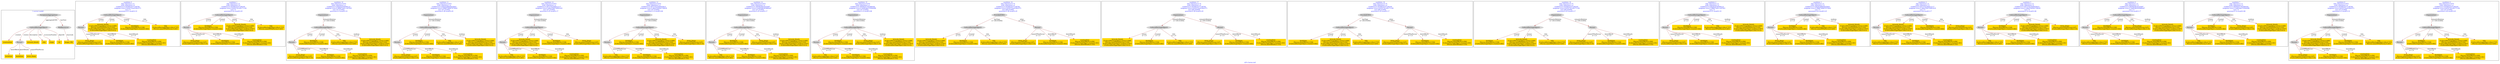 digraph n0 {
fontcolor="blue"
remincross="true"
label="s20-s-lacma.xml"
subgraph cluster_0 {
label="1-correct model"
n2[style="filled",color="white",fillcolor="lightgray",label="CulturalHeritageObject1"];
n3[shape="plaintext",style="filled",fillcolor="gold",label="creationDate"];
n4[style="filled",color="white",fillcolor="lightgray",label="Person1"];
n5[shape="plaintext",style="filled",fillcolor="gold",label="Artwork_Details"];
n6[shape="plaintext",style="filled",fillcolor="gold",label="title"];
n7[shape="plaintext",style="filled",fillcolor="gold",label="Origin"];
n8[shape="plaintext",style="filled",fillcolor="gold",label="ID"];
n9[shape="plaintext",style="filled",fillcolor="gold",label="birthDate"];
n10[shape="plaintext",style="filled",fillcolor="gold",label="deathDate"];
n11[shape="plaintext",style="filled",fillcolor="gold",label="Artist_Name"];
n12[style="filled",color="white",fillcolor="lightgray",label="EuropeanaAggregation1"];
n13[style="filled",color="white",fillcolor="lightgray",label="WebResource1"];
n14[shape="plaintext",style="filled",fillcolor="gold",label="Image_URL"];
}
subgraph cluster_1 {
label="candidate 0\nlink coherence:1.0\nnode coherence:1.0\nconfidence:0.5430833277146782\nmapping score:0.6254722203493371\ncost:7.0\n-precision:0.57-recall:0.33"
n16[style="filled",color="white",fillcolor="lightgray",label="CulturalHeritageObject1"];
n17[style="filled",color="white",fillcolor="lightgray",label="Person1"];
n18[shape="plaintext",style="filled",fillcolor="gold",label="Artist_Name\n[Person,nameOfThePerson,0.67]\n[CulturalHeritageObject,title,0.33]"];
n19[shape="plaintext",style="filled",fillcolor="gold",label="birthDate\n[Person,dateOfBirth,0.538]\n[CulturalHeritageObject,created,0.462]"];
n20[shape="plaintext",style="filled",fillcolor="gold",label="Artwork_Details\n[CulturalHeritageObject,extent,0.698]\n[Person,nameOfThePerson,0.232]\n[CulturalHeritageObject,medium,0.057]\n[CulturalHeritageObject,title,0.013]"];
n21[shape="plaintext",style="filled",fillcolor="gold",label="deathDate\n[Person,dateOfBirth,0.538]\n[CulturalHeritageObject,created,0.462]"];
n22[shape="plaintext",style="filled",fillcolor="gold",label="title\n[CulturalHeritageObject,title,0.737]\n[Person,nameOfThePerson,0.263]"];
n23[shape="plaintext",style="filled",fillcolor="gold",label="creationDate\n[Person,dateOfBirth,0.456]\n[CulturalHeritageObject,created,0.391]\n[Person,dateOfDeath,0.153]"];
}
subgraph cluster_2 {
label="candidate 1\nlink coherence:1.0\nnode coherence:1.0\nconfidence:0.5430833237180245\nmapping score:0.6254722190171192\ncost:7.0\n-precision:0.43-recall:0.25"
n25[style="filled",color="white",fillcolor="lightgray",label="CulturalHeritageObject1"];
n26[style="filled",color="white",fillcolor="lightgray",label="Person1"];
n27[shape="plaintext",style="filled",fillcolor="gold",label="Artist_Name\n[Person,nameOfThePerson,0.67]\n[CulturalHeritageObject,title,0.33]"];
n28[shape="plaintext",style="filled",fillcolor="gold",label="birthDate\n[Person,dateOfBirth,0.538]\n[CulturalHeritageObject,created,0.462]"];
n29[shape="plaintext",style="filled",fillcolor="gold",label="Artwork_Details\n[CulturalHeritageObject,extent,0.698]\n[Person,nameOfThePerson,0.232]\n[CulturalHeritageObject,medium,0.057]\n[CulturalHeritageObject,title,0.013]"];
n30[shape="plaintext",style="filled",fillcolor="gold",label="deathDate\n[Person,dateOfBirth,0.538]\n[CulturalHeritageObject,created,0.462]"];
n31[shape="plaintext",style="filled",fillcolor="gold",label="title\n[CulturalHeritageObject,title,0.737]\n[Person,nameOfThePerson,0.263]"];
n32[shape="plaintext",style="filled",fillcolor="gold",label="creationDate\n[Person,dateOfBirth,0.456]\n[CulturalHeritageObject,created,0.391]\n[Person,dateOfDeath,0.153]"];
}
subgraph cluster_3 {
label="candidate 10\nlink coherence:0.875\nnode coherence:1.0\nconfidence:0.4362916700560131\nmapping score:0.5898750011297821\ncost:107.010002\n-precision:0.5-recall:0.33"
n34[style="filled",color="white",fillcolor="lightgray",label="CulturalHeritageObject1"];
n35[style="filled",color="white",fillcolor="lightgray",label="Person1"];
n36[style="filled",color="white",fillcolor="lightgray",label="Organization1"];
n37[shape="plaintext",style="filled",fillcolor="gold",label="Artist_Name\n[Person,nameOfThePerson,0.67]\n[CulturalHeritageObject,title,0.33]"];
n38[shape="plaintext",style="filled",fillcolor="gold",label="birthDate\n[Person,dateOfBirth,0.538]\n[CulturalHeritageObject,created,0.462]"];
n39[shape="plaintext",style="filled",fillcolor="gold",label="deathDate\n[Person,dateOfBirth,0.538]\n[CulturalHeritageObject,created,0.462]"];
n40[shape="plaintext",style="filled",fillcolor="gold",label="title\n[CulturalHeritageObject,title,0.737]\n[Person,nameOfThePerson,0.263]"];
n41[shape="plaintext",style="filled",fillcolor="gold",label="creationDate\n[Person,dateOfBirth,0.456]\n[CulturalHeritageObject,created,0.391]\n[Person,dateOfDeath,0.153]"];
n42[shape="plaintext",style="filled",fillcolor="gold",label="Artwork_Details\n[CulturalHeritageObject,extent,0.698]\n[Person,nameOfThePerson,0.232]\n[CulturalHeritageObject,medium,0.057]\n[CulturalHeritageObject,title,0.013]"];
}
subgraph cluster_4 {
label="candidate 11\nlink coherence:0.875\nnode coherence:1.0\nconfidence:0.43629166605935943\nmapping score:0.5898749997975642\ncost:107.010002\n-precision:0.38-recall:0.25"
n44[style="filled",color="white",fillcolor="lightgray",label="CulturalHeritageObject1"];
n45[style="filled",color="white",fillcolor="lightgray",label="Person1"];
n46[style="filled",color="white",fillcolor="lightgray",label="Organization1"];
n47[shape="plaintext",style="filled",fillcolor="gold",label="Artist_Name\n[Person,nameOfThePerson,0.67]\n[CulturalHeritageObject,title,0.33]"];
n48[shape="plaintext",style="filled",fillcolor="gold",label="birthDate\n[Person,dateOfBirth,0.538]\n[CulturalHeritageObject,created,0.462]"];
n49[shape="plaintext",style="filled",fillcolor="gold",label="deathDate\n[Person,dateOfBirth,0.538]\n[CulturalHeritageObject,created,0.462]"];
n50[shape="plaintext",style="filled",fillcolor="gold",label="title\n[CulturalHeritageObject,title,0.737]\n[Person,nameOfThePerson,0.263]"];
n51[shape="plaintext",style="filled",fillcolor="gold",label="creationDate\n[Person,dateOfBirth,0.456]\n[CulturalHeritageObject,created,0.391]\n[Person,dateOfDeath,0.153]"];
n52[shape="plaintext",style="filled",fillcolor="gold",label="Artwork_Details\n[CulturalHeritageObject,extent,0.698]\n[Person,nameOfThePerson,0.232]\n[CulturalHeritageObject,medium,0.057]\n[CulturalHeritageObject,title,0.013]"];
}
subgraph cluster_5 {
label="candidate 12\nlink coherence:0.875\nnode coherence:1.0\nconfidence:0.4073742394912117\nmapping score:0.5802358576081816\ncost:107.010002\n-precision:0.25-recall:0.17"
n54[style="filled",color="white",fillcolor="lightgray",label="CulturalHeritageObject1"];
n55[style="filled",color="white",fillcolor="lightgray",label="Person1"];
n56[style="filled",color="white",fillcolor="lightgray",label="Organization1"];
n57[shape="plaintext",style="filled",fillcolor="gold",label="title\n[CulturalHeritageObject,title,0.737]\n[Person,nameOfThePerson,0.263]"];
n58[shape="plaintext",style="filled",fillcolor="gold",label="birthDate\n[Person,dateOfBirth,0.538]\n[CulturalHeritageObject,created,0.462]"];
n59[shape="plaintext",style="filled",fillcolor="gold",label="Artwork_Details\n[CulturalHeritageObject,extent,0.698]\n[Person,nameOfThePerson,0.232]\n[CulturalHeritageObject,medium,0.057]\n[CulturalHeritageObject,title,0.013]"];
n60[shape="plaintext",style="filled",fillcolor="gold",label="deathDate\n[Person,dateOfBirth,0.538]\n[CulturalHeritageObject,created,0.462]"];
n61[shape="plaintext",style="filled",fillcolor="gold",label="Artist_Name\n[Person,nameOfThePerson,0.67]\n[CulturalHeritageObject,title,0.33]"];
n62[shape="plaintext",style="filled",fillcolor="gold",label="creationDate\n[Person,dateOfBirth,0.456]\n[CulturalHeritageObject,created,0.391]\n[Person,dateOfDeath,0.153]"];
}
subgraph cluster_6 {
label="candidate 13\nlink coherence:0.875\nnode coherence:1.0\nconfidence:0.40737423549455815\nmapping score:0.5802358562759639\ncost:107.010002\n-precision:0.12-recall:0.08"
n64[style="filled",color="white",fillcolor="lightgray",label="CulturalHeritageObject1"];
n65[style="filled",color="white",fillcolor="lightgray",label="Person1"];
n66[style="filled",color="white",fillcolor="lightgray",label="Organization1"];
n67[shape="plaintext",style="filled",fillcolor="gold",label="title\n[CulturalHeritageObject,title,0.737]\n[Person,nameOfThePerson,0.263]"];
n68[shape="plaintext",style="filled",fillcolor="gold",label="birthDate\n[Person,dateOfBirth,0.538]\n[CulturalHeritageObject,created,0.462]"];
n69[shape="plaintext",style="filled",fillcolor="gold",label="Artwork_Details\n[CulturalHeritageObject,extent,0.698]\n[Person,nameOfThePerson,0.232]\n[CulturalHeritageObject,medium,0.057]\n[CulturalHeritageObject,title,0.013]"];
n70[shape="plaintext",style="filled",fillcolor="gold",label="deathDate\n[Person,dateOfBirth,0.538]\n[CulturalHeritageObject,created,0.462]"];
n71[shape="plaintext",style="filled",fillcolor="gold",label="Artist_Name\n[Person,nameOfThePerson,0.67]\n[CulturalHeritageObject,title,0.33]"];
n72[shape="plaintext",style="filled",fillcolor="gold",label="creationDate\n[Person,dateOfBirth,0.456]\n[CulturalHeritageObject,created,0.391]\n[Person,dateOfDeath,0.153]"];
}
subgraph cluster_7 {
label="candidate 14\nlink coherence:0.875\nnode coherence:1.0\nconfidence:0.3005825818325467\nmapping score:0.5446386383886267\ncost:107.010002\n-precision:0.25-recall:0.17"
n74[style="filled",color="white",fillcolor="lightgray",label="CulturalHeritageObject1"];
n75[style="filled",color="white",fillcolor="lightgray",label="Person1"];
n76[style="filled",color="white",fillcolor="lightgray",label="Organization1"];
n77[shape="plaintext",style="filled",fillcolor="gold",label="title\n[CulturalHeritageObject,title,0.737]\n[Person,nameOfThePerson,0.263]"];
n78[shape="plaintext",style="filled",fillcolor="gold",label="birthDate\n[Person,dateOfBirth,0.538]\n[CulturalHeritageObject,created,0.462]"];
n79[shape="plaintext",style="filled",fillcolor="gold",label="deathDate\n[Person,dateOfBirth,0.538]\n[CulturalHeritageObject,created,0.462]"];
n80[shape="plaintext",style="filled",fillcolor="gold",label="Artist_Name\n[Person,nameOfThePerson,0.67]\n[CulturalHeritageObject,title,0.33]"];
n81[shape="plaintext",style="filled",fillcolor="gold",label="creationDate\n[Person,dateOfBirth,0.456]\n[CulturalHeritageObject,created,0.391]\n[Person,dateOfDeath,0.153]"];
n82[shape="plaintext",style="filled",fillcolor="gold",label="Artwork_Details\n[CulturalHeritageObject,extent,0.698]\n[Person,nameOfThePerson,0.232]\n[CulturalHeritageObject,medium,0.057]\n[CulturalHeritageObject,title,0.013]"];
}
subgraph cluster_8 {
label="candidate 15\nlink coherence:0.875\nnode coherence:1.0\nconfidence:0.30058257783589304\nmapping score:0.5446386370564088\ncost:107.010002\n-precision:0.12-recall:0.08"
n84[style="filled",color="white",fillcolor="lightgray",label="CulturalHeritageObject1"];
n85[style="filled",color="white",fillcolor="lightgray",label="Person1"];
n86[style="filled",color="white",fillcolor="lightgray",label="Organization1"];
n87[shape="plaintext",style="filled",fillcolor="gold",label="title\n[CulturalHeritageObject,title,0.737]\n[Person,nameOfThePerson,0.263]"];
n88[shape="plaintext",style="filled",fillcolor="gold",label="birthDate\n[Person,dateOfBirth,0.538]\n[CulturalHeritageObject,created,0.462]"];
n89[shape="plaintext",style="filled",fillcolor="gold",label="deathDate\n[Person,dateOfBirth,0.538]\n[CulturalHeritageObject,created,0.462]"];
n90[shape="plaintext",style="filled",fillcolor="gold",label="Artist_Name\n[Person,nameOfThePerson,0.67]\n[CulturalHeritageObject,title,0.33]"];
n91[shape="plaintext",style="filled",fillcolor="gold",label="creationDate\n[Person,dateOfBirth,0.456]\n[CulturalHeritageObject,created,0.391]\n[Person,dateOfDeath,0.153]"];
n92[shape="plaintext",style="filled",fillcolor="gold",label="Artwork_Details\n[CulturalHeritageObject,extent,0.698]\n[Person,nameOfThePerson,0.232]\n[CulturalHeritageObject,medium,0.057]\n[CulturalHeritageObject,title,0.013]"];
}
subgraph cluster_9 {
label="candidate 16\nlink coherence:0.75\nnode coherence:1.0\nconfidence:0.5430833277146782\nmapping score:0.6254722203493371\ncost:206.010002\n-precision:0.38-recall:0.25"
n94[style="filled",color="white",fillcolor="lightgray",label="ProvidedCHO1"];
n95[style="filled",color="white",fillcolor="lightgray",label="CulturalHeritageObject1"];
n96[style="filled",color="white",fillcolor="lightgray",label="Person1"];
n97[shape="plaintext",style="filled",fillcolor="gold",label="Artist_Name\n[Person,nameOfThePerson,0.67]\n[CulturalHeritageObject,title,0.33]"];
n98[shape="plaintext",style="filled",fillcolor="gold",label="birthDate\n[Person,dateOfBirth,0.538]\n[CulturalHeritageObject,created,0.462]"];
n99[shape="plaintext",style="filled",fillcolor="gold",label="Artwork_Details\n[CulturalHeritageObject,extent,0.698]\n[Person,nameOfThePerson,0.232]\n[CulturalHeritageObject,medium,0.057]\n[CulturalHeritageObject,title,0.013]"];
n100[shape="plaintext",style="filled",fillcolor="gold",label="deathDate\n[Person,dateOfBirth,0.538]\n[CulturalHeritageObject,created,0.462]"];
n101[shape="plaintext",style="filled",fillcolor="gold",label="title\n[CulturalHeritageObject,title,0.737]\n[Person,nameOfThePerson,0.263]"];
n102[shape="plaintext",style="filled",fillcolor="gold",label="creationDate\n[Person,dateOfBirth,0.456]\n[CulturalHeritageObject,created,0.391]\n[Person,dateOfDeath,0.153]"];
}
subgraph cluster_10 {
label="candidate 17\nlink coherence:0.75\nnode coherence:1.0\nconfidence:0.5430833277146782\nmapping score:0.6254722203493371\ncost:206.020004\n-precision:0.38-recall:0.25"
n104[style="filled",color="white",fillcolor="lightgray",label="Organization1"];
n105[style="filled",color="white",fillcolor="lightgray",label="CulturalHeritageObject1"];
n106[style="filled",color="white",fillcolor="lightgray",label="Person1"];
n107[shape="plaintext",style="filled",fillcolor="gold",label="Artist_Name\n[Person,nameOfThePerson,0.67]\n[CulturalHeritageObject,title,0.33]"];
n108[shape="plaintext",style="filled",fillcolor="gold",label="birthDate\n[Person,dateOfBirth,0.538]\n[CulturalHeritageObject,created,0.462]"];
n109[shape="plaintext",style="filled",fillcolor="gold",label="Artwork_Details\n[CulturalHeritageObject,extent,0.698]\n[Person,nameOfThePerson,0.232]\n[CulturalHeritageObject,medium,0.057]\n[CulturalHeritageObject,title,0.013]"];
n110[shape="plaintext",style="filled",fillcolor="gold",label="deathDate\n[Person,dateOfBirth,0.538]\n[CulturalHeritageObject,created,0.462]"];
n111[shape="plaintext",style="filled",fillcolor="gold",label="title\n[CulturalHeritageObject,title,0.737]\n[Person,nameOfThePerson,0.263]"];
n112[shape="plaintext",style="filled",fillcolor="gold",label="creationDate\n[Person,dateOfBirth,0.456]\n[CulturalHeritageObject,created,0.391]\n[Person,dateOfDeath,0.153]"];
}
subgraph cluster_11 {
label="candidate 18\nlink coherence:0.75\nnode coherence:1.0\nconfidence:0.5430833237180245\nmapping score:0.6254722190171192\ncost:206.010002\n-precision:0.25-recall:0.17"
n114[style="filled",color="white",fillcolor="lightgray",label="ProvidedCHO1"];
n115[style="filled",color="white",fillcolor="lightgray",label="CulturalHeritageObject1"];
n116[style="filled",color="white",fillcolor="lightgray",label="Person1"];
n117[shape="plaintext",style="filled",fillcolor="gold",label="Artist_Name\n[Person,nameOfThePerson,0.67]\n[CulturalHeritageObject,title,0.33]"];
n118[shape="plaintext",style="filled",fillcolor="gold",label="birthDate\n[Person,dateOfBirth,0.538]\n[CulturalHeritageObject,created,0.462]"];
n119[shape="plaintext",style="filled",fillcolor="gold",label="Artwork_Details\n[CulturalHeritageObject,extent,0.698]\n[Person,nameOfThePerson,0.232]\n[CulturalHeritageObject,medium,0.057]\n[CulturalHeritageObject,title,0.013]"];
n120[shape="plaintext",style="filled",fillcolor="gold",label="deathDate\n[Person,dateOfBirth,0.538]\n[CulturalHeritageObject,created,0.462]"];
n121[shape="plaintext",style="filled",fillcolor="gold",label="title\n[CulturalHeritageObject,title,0.737]\n[Person,nameOfThePerson,0.263]"];
n122[shape="plaintext",style="filled",fillcolor="gold",label="creationDate\n[Person,dateOfBirth,0.456]\n[CulturalHeritageObject,created,0.391]\n[Person,dateOfDeath,0.153]"];
}
subgraph cluster_12 {
label="candidate 19\nlink coherence:0.75\nnode coherence:1.0\nconfidence:0.5430833237180245\nmapping score:0.6254722190171192\ncost:206.020004\n-precision:0.25-recall:0.17"
n124[style="filled",color="white",fillcolor="lightgray",label="Organization1"];
n125[style="filled",color="white",fillcolor="lightgray",label="CulturalHeritageObject1"];
n126[style="filled",color="white",fillcolor="lightgray",label="Person1"];
n127[shape="plaintext",style="filled",fillcolor="gold",label="Artist_Name\n[Person,nameOfThePerson,0.67]\n[CulturalHeritageObject,title,0.33]"];
n128[shape="plaintext",style="filled",fillcolor="gold",label="birthDate\n[Person,dateOfBirth,0.538]\n[CulturalHeritageObject,created,0.462]"];
n129[shape="plaintext",style="filled",fillcolor="gold",label="Artwork_Details\n[CulturalHeritageObject,extent,0.698]\n[Person,nameOfThePerson,0.232]\n[CulturalHeritageObject,medium,0.057]\n[CulturalHeritageObject,title,0.013]"];
n130[shape="plaintext",style="filled",fillcolor="gold",label="deathDate\n[Person,dateOfBirth,0.538]\n[CulturalHeritageObject,created,0.462]"];
n131[shape="plaintext",style="filled",fillcolor="gold",label="title\n[CulturalHeritageObject,title,0.737]\n[Person,nameOfThePerson,0.263]"];
n132[shape="plaintext",style="filled",fillcolor="gold",label="creationDate\n[Person,dateOfBirth,0.456]\n[CulturalHeritageObject,created,0.391]\n[Person,dateOfDeath,0.153]"];
}
subgraph cluster_13 {
label="candidate 2\nlink coherence:1.0\nnode coherence:1.0\nconfidence:0.4362916700560131\nmapping score:0.5898750011297821\ncost:7.0\n-precision:0.57-recall:0.33"
n134[style="filled",color="white",fillcolor="lightgray",label="CulturalHeritageObject1"];
n135[style="filled",color="white",fillcolor="lightgray",label="Person1"];
n136[shape="plaintext",style="filled",fillcolor="gold",label="Artist_Name\n[Person,nameOfThePerson,0.67]\n[CulturalHeritageObject,title,0.33]"];
n137[shape="plaintext",style="filled",fillcolor="gold",label="birthDate\n[Person,dateOfBirth,0.538]\n[CulturalHeritageObject,created,0.462]"];
n138[shape="plaintext",style="filled",fillcolor="gold",label="deathDate\n[Person,dateOfBirth,0.538]\n[CulturalHeritageObject,created,0.462]"];
n139[shape="plaintext",style="filled",fillcolor="gold",label="title\n[CulturalHeritageObject,title,0.737]\n[Person,nameOfThePerson,0.263]"];
n140[shape="plaintext",style="filled",fillcolor="gold",label="creationDate\n[Person,dateOfBirth,0.456]\n[CulturalHeritageObject,created,0.391]\n[Person,dateOfDeath,0.153]"];
n141[shape="plaintext",style="filled",fillcolor="gold",label="Artwork_Details\n[CulturalHeritageObject,extent,0.698]\n[Person,nameOfThePerson,0.232]\n[CulturalHeritageObject,medium,0.057]\n[CulturalHeritageObject,title,0.013]"];
}
subgraph cluster_14 {
label="candidate 3\nlink coherence:1.0\nnode coherence:1.0\nconfidence:0.43629166605935943\nmapping score:0.5898749997975642\ncost:7.0\n-precision:0.43-recall:0.25"
n143[style="filled",color="white",fillcolor="lightgray",label="CulturalHeritageObject1"];
n144[style="filled",color="white",fillcolor="lightgray",label="Person1"];
n145[shape="plaintext",style="filled",fillcolor="gold",label="Artist_Name\n[Person,nameOfThePerson,0.67]\n[CulturalHeritageObject,title,0.33]"];
n146[shape="plaintext",style="filled",fillcolor="gold",label="birthDate\n[Person,dateOfBirth,0.538]\n[CulturalHeritageObject,created,0.462]"];
n147[shape="plaintext",style="filled",fillcolor="gold",label="deathDate\n[Person,dateOfBirth,0.538]\n[CulturalHeritageObject,created,0.462]"];
n148[shape="plaintext",style="filled",fillcolor="gold",label="title\n[CulturalHeritageObject,title,0.737]\n[Person,nameOfThePerson,0.263]"];
n149[shape="plaintext",style="filled",fillcolor="gold",label="creationDate\n[Person,dateOfBirth,0.456]\n[CulturalHeritageObject,created,0.391]\n[Person,dateOfDeath,0.153]"];
n150[shape="plaintext",style="filled",fillcolor="gold",label="Artwork_Details\n[CulturalHeritageObject,extent,0.698]\n[Person,nameOfThePerson,0.232]\n[CulturalHeritageObject,medium,0.057]\n[CulturalHeritageObject,title,0.013]"];
}
subgraph cluster_15 {
label="candidate 4\nlink coherence:1.0\nnode coherence:1.0\nconfidence:0.4073742394912117\nmapping score:0.5802358576081816\ncost:7.0\n-precision:0.29-recall:0.17"
n152[style="filled",color="white",fillcolor="lightgray",label="CulturalHeritageObject1"];
n153[style="filled",color="white",fillcolor="lightgray",label="Person1"];
n154[shape="plaintext",style="filled",fillcolor="gold",label="title\n[CulturalHeritageObject,title,0.737]\n[Person,nameOfThePerson,0.263]"];
n155[shape="plaintext",style="filled",fillcolor="gold",label="birthDate\n[Person,dateOfBirth,0.538]\n[CulturalHeritageObject,created,0.462]"];
n156[shape="plaintext",style="filled",fillcolor="gold",label="Artwork_Details\n[CulturalHeritageObject,extent,0.698]\n[Person,nameOfThePerson,0.232]\n[CulturalHeritageObject,medium,0.057]\n[CulturalHeritageObject,title,0.013]"];
n157[shape="plaintext",style="filled",fillcolor="gold",label="deathDate\n[Person,dateOfBirth,0.538]\n[CulturalHeritageObject,created,0.462]"];
n158[shape="plaintext",style="filled",fillcolor="gold",label="Artist_Name\n[Person,nameOfThePerson,0.67]\n[CulturalHeritageObject,title,0.33]"];
n159[shape="plaintext",style="filled",fillcolor="gold",label="creationDate\n[Person,dateOfBirth,0.456]\n[CulturalHeritageObject,created,0.391]\n[Person,dateOfDeath,0.153]"];
}
subgraph cluster_16 {
label="candidate 5\nlink coherence:1.0\nnode coherence:1.0\nconfidence:0.40737423549455815\nmapping score:0.5802358562759639\ncost:7.0\n-precision:0.14-recall:0.08"
n161[style="filled",color="white",fillcolor="lightgray",label="CulturalHeritageObject1"];
n162[style="filled",color="white",fillcolor="lightgray",label="Person1"];
n163[shape="plaintext",style="filled",fillcolor="gold",label="title\n[CulturalHeritageObject,title,0.737]\n[Person,nameOfThePerson,0.263]"];
n164[shape="plaintext",style="filled",fillcolor="gold",label="birthDate\n[Person,dateOfBirth,0.538]\n[CulturalHeritageObject,created,0.462]"];
n165[shape="plaintext",style="filled",fillcolor="gold",label="Artwork_Details\n[CulturalHeritageObject,extent,0.698]\n[Person,nameOfThePerson,0.232]\n[CulturalHeritageObject,medium,0.057]\n[CulturalHeritageObject,title,0.013]"];
n166[shape="plaintext",style="filled",fillcolor="gold",label="deathDate\n[Person,dateOfBirth,0.538]\n[CulturalHeritageObject,created,0.462]"];
n167[shape="plaintext",style="filled",fillcolor="gold",label="Artist_Name\n[Person,nameOfThePerson,0.67]\n[CulturalHeritageObject,title,0.33]"];
n168[shape="plaintext",style="filled",fillcolor="gold",label="creationDate\n[Person,dateOfBirth,0.456]\n[CulturalHeritageObject,created,0.391]\n[Person,dateOfDeath,0.153]"];
}
subgraph cluster_17 {
label="candidate 6\nlink coherence:1.0\nnode coherence:1.0\nconfidence:0.3005825818325467\nmapping score:0.5446386383886267\ncost:7.0\n-precision:0.29-recall:0.17"
n170[style="filled",color="white",fillcolor="lightgray",label="CulturalHeritageObject1"];
n171[style="filled",color="white",fillcolor="lightgray",label="Person1"];
n172[shape="plaintext",style="filled",fillcolor="gold",label="title\n[CulturalHeritageObject,title,0.737]\n[Person,nameOfThePerson,0.263]"];
n173[shape="plaintext",style="filled",fillcolor="gold",label="birthDate\n[Person,dateOfBirth,0.538]\n[CulturalHeritageObject,created,0.462]"];
n174[shape="plaintext",style="filled",fillcolor="gold",label="deathDate\n[Person,dateOfBirth,0.538]\n[CulturalHeritageObject,created,0.462]"];
n175[shape="plaintext",style="filled",fillcolor="gold",label="Artist_Name\n[Person,nameOfThePerson,0.67]\n[CulturalHeritageObject,title,0.33]"];
n176[shape="plaintext",style="filled",fillcolor="gold",label="creationDate\n[Person,dateOfBirth,0.456]\n[CulturalHeritageObject,created,0.391]\n[Person,dateOfDeath,0.153]"];
n177[shape="plaintext",style="filled",fillcolor="gold",label="Artwork_Details\n[CulturalHeritageObject,extent,0.698]\n[Person,nameOfThePerson,0.232]\n[CulturalHeritageObject,medium,0.057]\n[CulturalHeritageObject,title,0.013]"];
}
subgraph cluster_18 {
label="candidate 7\nlink coherence:1.0\nnode coherence:1.0\nconfidence:0.30058257783589304\nmapping score:0.5446386370564088\ncost:7.0\n-precision:0.14-recall:0.08"
n179[style="filled",color="white",fillcolor="lightgray",label="CulturalHeritageObject1"];
n180[style="filled",color="white",fillcolor="lightgray",label="Person1"];
n181[shape="plaintext",style="filled",fillcolor="gold",label="title\n[CulturalHeritageObject,title,0.737]\n[Person,nameOfThePerson,0.263]"];
n182[shape="plaintext",style="filled",fillcolor="gold",label="birthDate\n[Person,dateOfBirth,0.538]\n[CulturalHeritageObject,created,0.462]"];
n183[shape="plaintext",style="filled",fillcolor="gold",label="deathDate\n[Person,dateOfBirth,0.538]\n[CulturalHeritageObject,created,0.462]"];
n184[shape="plaintext",style="filled",fillcolor="gold",label="Artist_Name\n[Person,nameOfThePerson,0.67]\n[CulturalHeritageObject,title,0.33]"];
n185[shape="plaintext",style="filled",fillcolor="gold",label="creationDate\n[Person,dateOfBirth,0.456]\n[CulturalHeritageObject,created,0.391]\n[Person,dateOfDeath,0.153]"];
n186[shape="plaintext",style="filled",fillcolor="gold",label="Artwork_Details\n[CulturalHeritageObject,extent,0.698]\n[Person,nameOfThePerson,0.232]\n[CulturalHeritageObject,medium,0.057]\n[CulturalHeritageObject,title,0.013]"];
}
subgraph cluster_19 {
label="candidate 8\nlink coherence:0.875\nnode coherence:1.0\nconfidence:0.5430833277146782\nmapping score:0.6254722203493371\ncost:107.010002\n-precision:0.5-recall:0.33"
n188[style="filled",color="white",fillcolor="lightgray",label="CulturalHeritageObject1"];
n189[style="filled",color="white",fillcolor="lightgray",label="Person1"];
n190[style="filled",color="white",fillcolor="lightgray",label="Organization1"];
n191[shape="plaintext",style="filled",fillcolor="gold",label="Artist_Name\n[Person,nameOfThePerson,0.67]\n[CulturalHeritageObject,title,0.33]"];
n192[shape="plaintext",style="filled",fillcolor="gold",label="birthDate\n[Person,dateOfBirth,0.538]\n[CulturalHeritageObject,created,0.462]"];
n193[shape="plaintext",style="filled",fillcolor="gold",label="Artwork_Details\n[CulturalHeritageObject,extent,0.698]\n[Person,nameOfThePerson,0.232]\n[CulturalHeritageObject,medium,0.057]\n[CulturalHeritageObject,title,0.013]"];
n194[shape="plaintext",style="filled",fillcolor="gold",label="deathDate\n[Person,dateOfBirth,0.538]\n[CulturalHeritageObject,created,0.462]"];
n195[shape="plaintext",style="filled",fillcolor="gold",label="title\n[CulturalHeritageObject,title,0.737]\n[Person,nameOfThePerson,0.263]"];
n196[shape="plaintext",style="filled",fillcolor="gold",label="creationDate\n[Person,dateOfBirth,0.456]\n[CulturalHeritageObject,created,0.391]\n[Person,dateOfDeath,0.153]"];
}
subgraph cluster_20 {
label="candidate 9\nlink coherence:0.875\nnode coherence:1.0\nconfidence:0.5430833237180245\nmapping score:0.6254722190171192\ncost:107.010002\n-precision:0.38-recall:0.25"
n198[style="filled",color="white",fillcolor="lightgray",label="CulturalHeritageObject1"];
n199[style="filled",color="white",fillcolor="lightgray",label="Person1"];
n200[style="filled",color="white",fillcolor="lightgray",label="Organization1"];
n201[shape="plaintext",style="filled",fillcolor="gold",label="Artist_Name\n[Person,nameOfThePerson,0.67]\n[CulturalHeritageObject,title,0.33]"];
n202[shape="plaintext",style="filled",fillcolor="gold",label="birthDate\n[Person,dateOfBirth,0.538]\n[CulturalHeritageObject,created,0.462]"];
n203[shape="plaintext",style="filled",fillcolor="gold",label="Artwork_Details\n[CulturalHeritageObject,extent,0.698]\n[Person,nameOfThePerson,0.232]\n[CulturalHeritageObject,medium,0.057]\n[CulturalHeritageObject,title,0.013]"];
n204[shape="plaintext",style="filled",fillcolor="gold",label="deathDate\n[Person,dateOfBirth,0.538]\n[CulturalHeritageObject,created,0.462]"];
n205[shape="plaintext",style="filled",fillcolor="gold",label="title\n[CulturalHeritageObject,title,0.737]\n[Person,nameOfThePerson,0.263]"];
n206[shape="plaintext",style="filled",fillcolor="gold",label="creationDate\n[Person,dateOfBirth,0.456]\n[CulturalHeritageObject,created,0.391]\n[Person,dateOfDeath,0.153]"];
}
n2 -> n3[color="brown",fontcolor="black",label="created"]
n2 -> n4[color="brown",fontcolor="black",label="creator"]
n2 -> n5[color="brown",fontcolor="black",label="description"]
n2 -> n6[color="brown",fontcolor="black",label="title"]
n2 -> n7[color="brown",fontcolor="black",label="accessionNumber"]
n2 -> n8[color="brown",fontcolor="black",label="objectId"]
n4 -> n9[color="brown",fontcolor="black",label="dateOfBirth"]
n4 -> n10[color="brown",fontcolor="black",label="dateOfDeath"]
n4 -> n11[color="brown",fontcolor="black",label="nameOfThePerson"]
n12 -> n2[color="brown",fontcolor="black",label="aggregatedCHO"]
n12 -> n13[color="brown",fontcolor="black",label="hasView"]
n13 -> n14[color="brown",fontcolor="black",label="classLink"]
n16 -> n17[color="brown",fontcolor="black",label="creator\nw=1.0"]
n17 -> n18[color="brown",fontcolor="black",label="nameOfThePerson\nw=1.0"]
n17 -> n19[color="brown",fontcolor="black",label="dateOfBirth\nw=1.0"]
n16 -> n20[color="brown",fontcolor="black",label="extent\nw=1.0"]
n16 -> n21[color="brown",fontcolor="black",label="created\nw=1.0"]
n16 -> n22[color="brown",fontcolor="black",label="title\nw=1.0"]
n17 -> n23[color="brown",fontcolor="black",label="dateOfDeath\nw=1.0"]
n25 -> n26[color="brown",fontcolor="black",label="creator\nw=1.0"]
n26 -> n27[color="brown",fontcolor="black",label="nameOfThePerson\nw=1.0"]
n25 -> n28[color="brown",fontcolor="black",label="created\nw=1.0"]
n25 -> n29[color="brown",fontcolor="black",label="extent\nw=1.0"]
n26 -> n30[color="brown",fontcolor="black",label="dateOfBirth\nw=1.0"]
n25 -> n31[color="brown",fontcolor="black",label="title\nw=1.0"]
n26 -> n32[color="brown",fontcolor="black",label="dateOfDeath\nw=1.0"]
n34 -> n35[color="brown",fontcolor="black",label="creator\nw=1.0"]
n36 -> n34[color="brown",fontcolor="black",label="semanticRelation\nw=100.010002"]
n35 -> n37[color="brown",fontcolor="black",label="nameOfThePerson\nw=1.0"]
n35 -> n38[color="brown",fontcolor="black",label="dateOfBirth\nw=1.0"]
n34 -> n39[color="brown",fontcolor="black",label="created\nw=1.0"]
n34 -> n40[color="brown",fontcolor="black",label="title\nw=1.0"]
n35 -> n41[color="brown",fontcolor="black",label="dateOfDeath\nw=1.0"]
n34 -> n42[color="brown",fontcolor="black",label="medium\nw=1.0"]
n44 -> n45[color="brown",fontcolor="black",label="creator\nw=1.0"]
n46 -> n44[color="brown",fontcolor="black",label="semanticRelation\nw=100.010002"]
n45 -> n47[color="brown",fontcolor="black",label="nameOfThePerson\nw=1.0"]
n44 -> n48[color="brown",fontcolor="black",label="created\nw=1.0"]
n45 -> n49[color="brown",fontcolor="black",label="dateOfBirth\nw=1.0"]
n44 -> n50[color="brown",fontcolor="black",label="title\nw=1.0"]
n45 -> n51[color="brown",fontcolor="black",label="dateOfDeath\nw=1.0"]
n44 -> n52[color="brown",fontcolor="black",label="medium\nw=1.0"]
n54 -> n55[color="brown",fontcolor="black",label="creator\nw=1.0"]
n56 -> n54[color="brown",fontcolor="black",label="semanticRelation\nw=100.010002"]
n55 -> n57[color="brown",fontcolor="black",label="nameOfThePerson\nw=1.0"]
n55 -> n58[color="brown",fontcolor="black",label="dateOfBirth\nw=1.0"]
n54 -> n59[color="brown",fontcolor="black",label="extent\nw=1.0"]
n54 -> n60[color="brown",fontcolor="black",label="created\nw=1.0"]
n54 -> n61[color="brown",fontcolor="black",label="title\nw=1.0"]
n55 -> n62[color="brown",fontcolor="black",label="dateOfDeath\nw=1.0"]
n64 -> n65[color="brown",fontcolor="black",label="creator\nw=1.0"]
n66 -> n64[color="brown",fontcolor="black",label="semanticRelation\nw=100.010002"]
n65 -> n67[color="brown",fontcolor="black",label="nameOfThePerson\nw=1.0"]
n64 -> n68[color="brown",fontcolor="black",label="created\nw=1.0"]
n64 -> n69[color="brown",fontcolor="black",label="extent\nw=1.0"]
n65 -> n70[color="brown",fontcolor="black",label="dateOfBirth\nw=1.0"]
n64 -> n71[color="brown",fontcolor="black",label="title\nw=1.0"]
n65 -> n72[color="brown",fontcolor="black",label="dateOfDeath\nw=1.0"]
n74 -> n75[color="brown",fontcolor="black",label="creator\nw=1.0"]
n76 -> n74[color="brown",fontcolor="black",label="semanticRelation\nw=100.010002"]
n75 -> n77[color="brown",fontcolor="black",label="nameOfThePerson\nw=1.0"]
n75 -> n78[color="brown",fontcolor="black",label="dateOfBirth\nw=1.0"]
n74 -> n79[color="brown",fontcolor="black",label="created\nw=1.0"]
n74 -> n80[color="brown",fontcolor="black",label="title\nw=1.0"]
n75 -> n81[color="brown",fontcolor="black",label="dateOfDeath\nw=1.0"]
n74 -> n82[color="brown",fontcolor="black",label="medium\nw=1.0"]
n84 -> n85[color="brown",fontcolor="black",label="creator\nw=1.0"]
n86 -> n84[color="brown",fontcolor="black",label="semanticRelation\nw=100.010002"]
n85 -> n87[color="brown",fontcolor="black",label="nameOfThePerson\nw=1.0"]
n84 -> n88[color="brown",fontcolor="black",label="created\nw=1.0"]
n85 -> n89[color="brown",fontcolor="black",label="dateOfBirth\nw=1.0"]
n84 -> n90[color="brown",fontcolor="black",label="title\nw=1.0"]
n85 -> n91[color="brown",fontcolor="black",label="dateOfDeath\nw=1.0"]
n84 -> n92[color="brown",fontcolor="black",label="medium\nw=1.0"]
n94 -> n95[color="brown",fontcolor="black",label="hasType\nw=100.010002"]
n94 -> n96[color="brown",fontcolor="black",label="sitter\nw=100.0"]
n96 -> n97[color="brown",fontcolor="black",label="nameOfThePerson\nw=1.0"]
n96 -> n98[color="brown",fontcolor="black",label="dateOfBirth\nw=1.0"]
n95 -> n99[color="brown",fontcolor="black",label="extent\nw=1.0"]
n95 -> n100[color="brown",fontcolor="black",label="created\nw=1.0"]
n95 -> n101[color="brown",fontcolor="black",label="title\nw=1.0"]
n96 -> n102[color="brown",fontcolor="black",label="dateOfDeath\nw=1.0"]
n104 -> n105[color="brown",fontcolor="black",label="semanticRelation\nw=100.010002"]
n104 -> n106[color="brown",fontcolor="black",label="semanticRelation\nw=100.010002"]
n106 -> n107[color="brown",fontcolor="black",label="nameOfThePerson\nw=1.0"]
n106 -> n108[color="brown",fontcolor="black",label="dateOfBirth\nw=1.0"]
n105 -> n109[color="brown",fontcolor="black",label="extent\nw=1.0"]
n105 -> n110[color="brown",fontcolor="black",label="created\nw=1.0"]
n105 -> n111[color="brown",fontcolor="black",label="title\nw=1.0"]
n106 -> n112[color="brown",fontcolor="black",label="dateOfDeath\nw=1.0"]
n114 -> n115[color="brown",fontcolor="black",label="hasType\nw=100.010002"]
n114 -> n116[color="brown",fontcolor="black",label="sitter\nw=100.0"]
n116 -> n117[color="brown",fontcolor="black",label="nameOfThePerson\nw=1.0"]
n115 -> n118[color="brown",fontcolor="black",label="created\nw=1.0"]
n115 -> n119[color="brown",fontcolor="black",label="extent\nw=1.0"]
n116 -> n120[color="brown",fontcolor="black",label="dateOfBirth\nw=1.0"]
n115 -> n121[color="brown",fontcolor="black",label="title\nw=1.0"]
n116 -> n122[color="brown",fontcolor="black",label="dateOfDeath\nw=1.0"]
n124 -> n125[color="brown",fontcolor="black",label="semanticRelation\nw=100.010002"]
n124 -> n126[color="brown",fontcolor="black",label="semanticRelation\nw=100.010002"]
n126 -> n127[color="brown",fontcolor="black",label="nameOfThePerson\nw=1.0"]
n125 -> n128[color="brown",fontcolor="black",label="created\nw=1.0"]
n125 -> n129[color="brown",fontcolor="black",label="extent\nw=1.0"]
n126 -> n130[color="brown",fontcolor="black",label="dateOfBirth\nw=1.0"]
n125 -> n131[color="brown",fontcolor="black",label="title\nw=1.0"]
n126 -> n132[color="brown",fontcolor="black",label="dateOfDeath\nw=1.0"]
n134 -> n135[color="brown",fontcolor="black",label="creator\nw=1.0"]
n135 -> n136[color="brown",fontcolor="black",label="nameOfThePerson\nw=1.0"]
n135 -> n137[color="brown",fontcolor="black",label="dateOfBirth\nw=1.0"]
n134 -> n138[color="brown",fontcolor="black",label="created\nw=1.0"]
n134 -> n139[color="brown",fontcolor="black",label="title\nw=1.0"]
n135 -> n140[color="brown",fontcolor="black",label="dateOfDeath\nw=1.0"]
n134 -> n141[color="brown",fontcolor="black",label="medium\nw=1.0"]
n143 -> n144[color="brown",fontcolor="black",label="creator\nw=1.0"]
n144 -> n145[color="brown",fontcolor="black",label="nameOfThePerson\nw=1.0"]
n143 -> n146[color="brown",fontcolor="black",label="created\nw=1.0"]
n144 -> n147[color="brown",fontcolor="black",label="dateOfBirth\nw=1.0"]
n143 -> n148[color="brown",fontcolor="black",label="title\nw=1.0"]
n144 -> n149[color="brown",fontcolor="black",label="dateOfDeath\nw=1.0"]
n143 -> n150[color="brown",fontcolor="black",label="medium\nw=1.0"]
n152 -> n153[color="brown",fontcolor="black",label="creator\nw=1.0"]
n153 -> n154[color="brown",fontcolor="black",label="nameOfThePerson\nw=1.0"]
n153 -> n155[color="brown",fontcolor="black",label="dateOfBirth\nw=1.0"]
n152 -> n156[color="brown",fontcolor="black",label="extent\nw=1.0"]
n152 -> n157[color="brown",fontcolor="black",label="created\nw=1.0"]
n152 -> n158[color="brown",fontcolor="black",label="title\nw=1.0"]
n153 -> n159[color="brown",fontcolor="black",label="dateOfDeath\nw=1.0"]
n161 -> n162[color="brown",fontcolor="black",label="creator\nw=1.0"]
n162 -> n163[color="brown",fontcolor="black",label="nameOfThePerson\nw=1.0"]
n161 -> n164[color="brown",fontcolor="black",label="created\nw=1.0"]
n161 -> n165[color="brown",fontcolor="black",label="extent\nw=1.0"]
n162 -> n166[color="brown",fontcolor="black",label="dateOfBirth\nw=1.0"]
n161 -> n167[color="brown",fontcolor="black",label="title\nw=1.0"]
n162 -> n168[color="brown",fontcolor="black",label="dateOfDeath\nw=1.0"]
n170 -> n171[color="brown",fontcolor="black",label="creator\nw=1.0"]
n171 -> n172[color="brown",fontcolor="black",label="nameOfThePerson\nw=1.0"]
n171 -> n173[color="brown",fontcolor="black",label="dateOfBirth\nw=1.0"]
n170 -> n174[color="brown",fontcolor="black",label="created\nw=1.0"]
n170 -> n175[color="brown",fontcolor="black",label="title\nw=1.0"]
n171 -> n176[color="brown",fontcolor="black",label="dateOfDeath\nw=1.0"]
n170 -> n177[color="brown",fontcolor="black",label="medium\nw=1.0"]
n179 -> n180[color="brown",fontcolor="black",label="creator\nw=1.0"]
n180 -> n181[color="brown",fontcolor="black",label="nameOfThePerson\nw=1.0"]
n179 -> n182[color="brown",fontcolor="black",label="created\nw=1.0"]
n180 -> n183[color="brown",fontcolor="black",label="dateOfBirth\nw=1.0"]
n179 -> n184[color="brown",fontcolor="black",label="title\nw=1.0"]
n180 -> n185[color="brown",fontcolor="black",label="dateOfDeath\nw=1.0"]
n179 -> n186[color="brown",fontcolor="black",label="medium\nw=1.0"]
n188 -> n189[color="brown",fontcolor="black",label="creator\nw=1.0"]
n190 -> n188[color="brown",fontcolor="black",label="semanticRelation\nw=100.010002"]
n189 -> n191[color="brown",fontcolor="black",label="nameOfThePerson\nw=1.0"]
n189 -> n192[color="brown",fontcolor="black",label="dateOfBirth\nw=1.0"]
n188 -> n193[color="brown",fontcolor="black",label="extent\nw=1.0"]
n188 -> n194[color="brown",fontcolor="black",label="created\nw=1.0"]
n188 -> n195[color="brown",fontcolor="black",label="title\nw=1.0"]
n189 -> n196[color="brown",fontcolor="black",label="dateOfDeath\nw=1.0"]
n198 -> n199[color="brown",fontcolor="black",label="creator\nw=1.0"]
n200 -> n198[color="brown",fontcolor="black",label="semanticRelation\nw=100.010002"]
n199 -> n201[color="brown",fontcolor="black",label="nameOfThePerson\nw=1.0"]
n198 -> n202[color="brown",fontcolor="black",label="created\nw=1.0"]
n198 -> n203[color="brown",fontcolor="black",label="extent\nw=1.0"]
n199 -> n204[color="brown",fontcolor="black",label="dateOfBirth\nw=1.0"]
n198 -> n205[color="brown",fontcolor="black",label="title\nw=1.0"]
n199 -> n206[color="brown",fontcolor="black",label="dateOfDeath\nw=1.0"]
}
